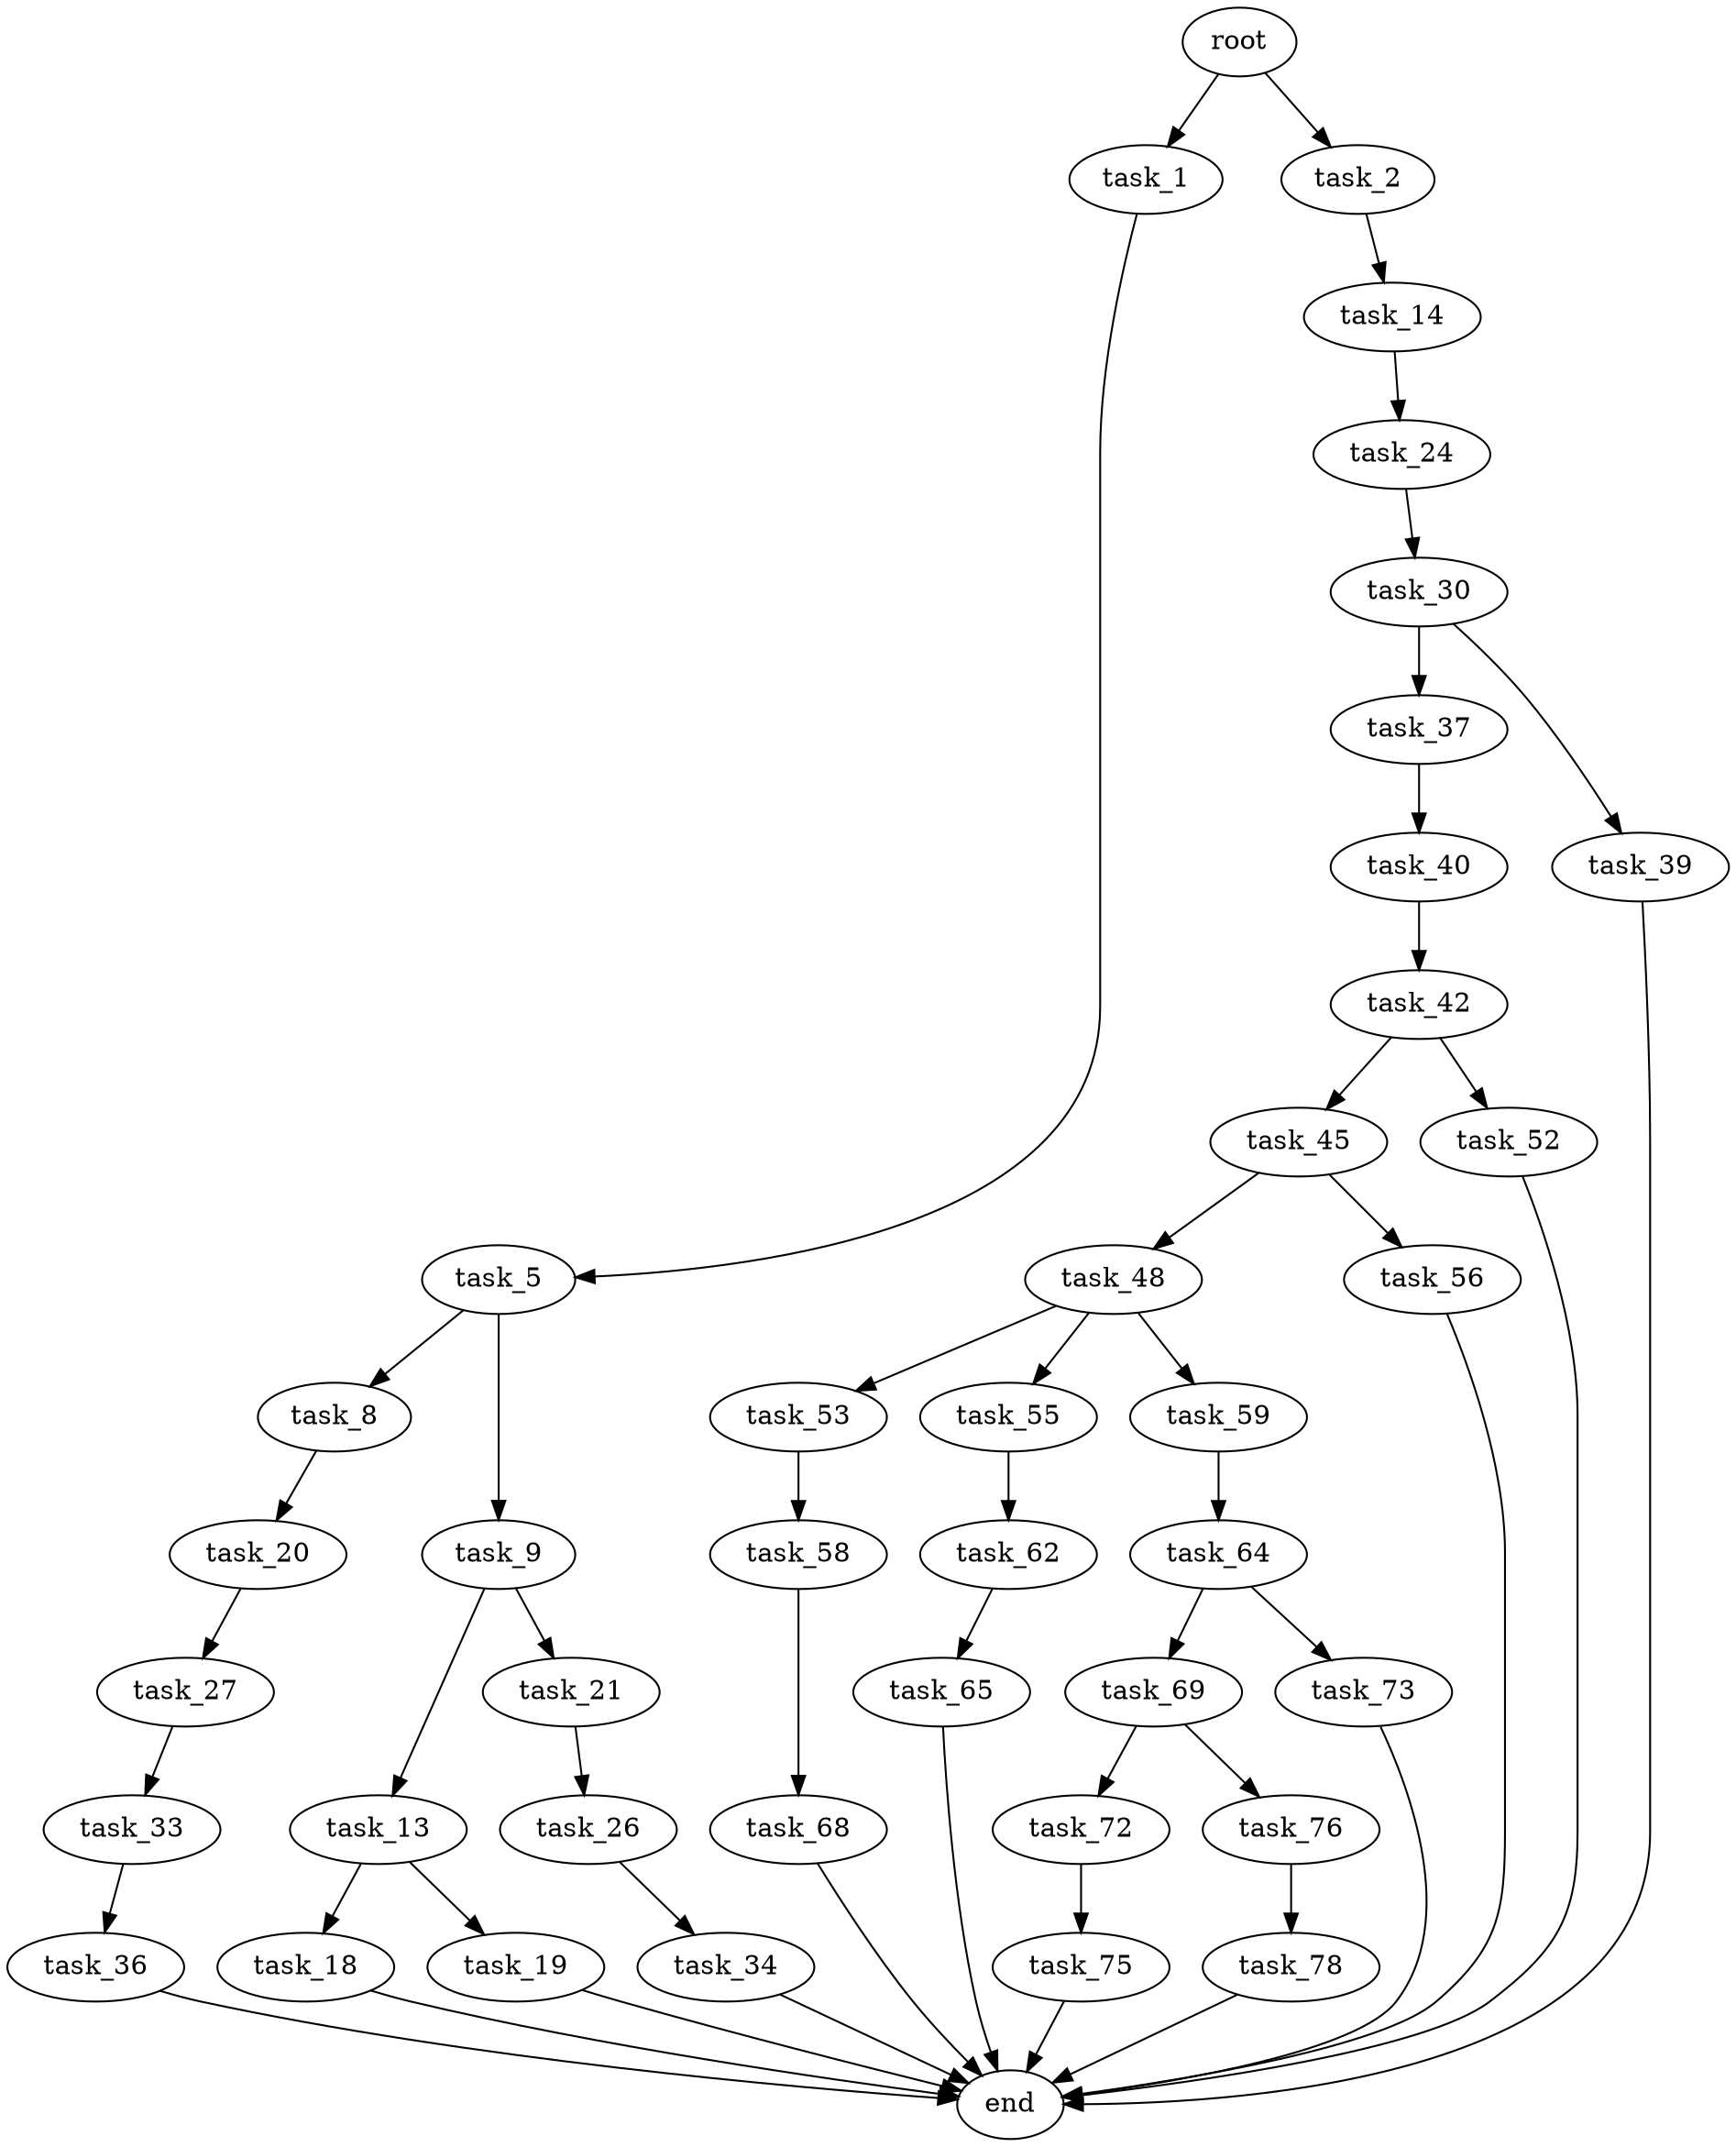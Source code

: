 digraph G {
  root [size="0.000000"];
  task_1 [size="68719476736.000000"];
  task_2 [size="517134591564.000000"];
  task_5 [size="13188764249.000000"];
  task_8 [size="42923975710.000000"];
  task_9 [size="20424255484.000000"];
  task_13 [size="2240358695.000000"];
  task_14 [size="25634055685.000000"];
  task_18 [size="6841601673.000000"];
  task_19 [size="1073741824000.000000"];
  task_20 [size="6011053649.000000"];
  task_21 [size="782757789696.000000"];
  task_24 [size="8589934592.000000"];
  task_26 [size="6017361476.000000"];
  task_27 [size="28991029248.000000"];
  task_30 [size="16547241192.000000"];
  task_33 [size="236751245659.000000"];
  task_34 [size="28991029248.000000"];
  task_36 [size="50833017177.000000"];
  task_37 [size="1200352330.000000"];
  task_39 [size="506845318662.000000"];
  task_40 [size="37526794110.000000"];
  task_42 [size="28991029248.000000"];
  task_45 [size="368293445632.000000"];
  task_48 [size="91820924675.000000"];
  task_52 [size="473456325155.000000"];
  task_53 [size="1947976446.000000"];
  task_55 [size="291878119.000000"];
  task_56 [size="11981771360.000000"];
  task_58 [size="1073741824000.000000"];
  task_59 [size="56853828792.000000"];
  task_62 [size="16125708599.000000"];
  task_64 [size="147150726372.000000"];
  task_65 [size="68719476736.000000"];
  task_68 [size="10645861494.000000"];
  task_69 [size="38956142968.000000"];
  task_72 [size="35904534932.000000"];
  task_73 [size="311144544111.000000"];
  task_75 [size="8589934592.000000"];
  task_76 [size="28688865920.000000"];
  task_78 [size="368293445632.000000"];
  end [size="0.000000"];

  root -> task_1 [size="1.000000"];
  root -> task_2 [size="1.000000"];
  task_1 -> task_5 [size="134217728.000000"];
  task_2 -> task_14 [size="411041792.000000"];
  task_5 -> task_8 [size="679477248.000000"];
  task_5 -> task_9 [size="679477248.000000"];
  task_8 -> task_20 [size="33554432.000000"];
  task_9 -> task_13 [size="838860800.000000"];
  task_9 -> task_21 [size="838860800.000000"];
  task_13 -> task_18 [size="134217728.000000"];
  task_13 -> task_19 [size="134217728.000000"];
  task_14 -> task_24 [size="536870912.000000"];
  task_18 -> end [size="1.000000"];
  task_19 -> end [size="1.000000"];
  task_20 -> task_27 [size="209715200.000000"];
  task_21 -> task_26 [size="679477248.000000"];
  task_24 -> task_30 [size="33554432.000000"];
  task_26 -> task_34 [size="301989888.000000"];
  task_27 -> task_33 [size="75497472.000000"];
  task_30 -> task_37 [size="536870912.000000"];
  task_30 -> task_39 [size="536870912.000000"];
  task_33 -> task_36 [size="536870912.000000"];
  task_34 -> end [size="1.000000"];
  task_36 -> end [size="1.000000"];
  task_37 -> task_40 [size="33554432.000000"];
  task_39 -> end [size="1.000000"];
  task_40 -> task_42 [size="134217728.000000"];
  task_42 -> task_45 [size="75497472.000000"];
  task_42 -> task_52 [size="75497472.000000"];
  task_45 -> task_48 [size="411041792.000000"];
  task_45 -> task_56 [size="411041792.000000"];
  task_48 -> task_53 [size="209715200.000000"];
  task_48 -> task_55 [size="209715200.000000"];
  task_48 -> task_59 [size="209715200.000000"];
  task_52 -> end [size="1.000000"];
  task_53 -> task_58 [size="75497472.000000"];
  task_55 -> task_62 [size="33554432.000000"];
  task_56 -> end [size="1.000000"];
  task_58 -> task_68 [size="838860800.000000"];
  task_59 -> task_64 [size="75497472.000000"];
  task_62 -> task_65 [size="411041792.000000"];
  task_64 -> task_69 [size="134217728.000000"];
  task_64 -> task_73 [size="134217728.000000"];
  task_65 -> end [size="1.000000"];
  task_68 -> end [size="1.000000"];
  task_69 -> task_72 [size="679477248.000000"];
  task_69 -> task_76 [size="679477248.000000"];
  task_72 -> task_75 [size="33554432.000000"];
  task_73 -> end [size="1.000000"];
  task_75 -> end [size="1.000000"];
  task_76 -> task_78 [size="536870912.000000"];
  task_78 -> end [size="1.000000"];
}
